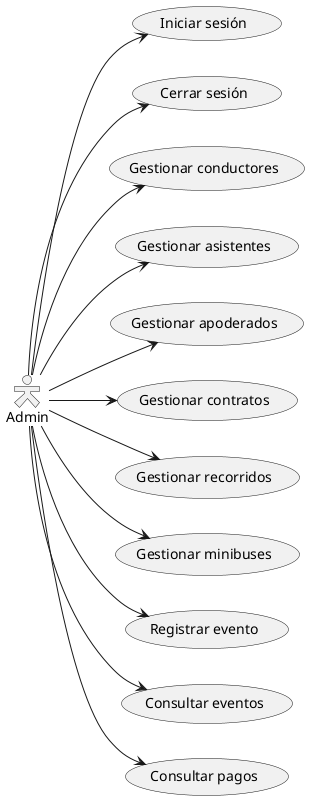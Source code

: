 @startuml
left to right direction
skinparam actorStyle Hollow


  Admin --> (Iniciar sesión)
  Admin --> (Cerrar sesión)
  
  Admin --> (Gestionar conductores)
  Admin --> (Gestionar asistentes)
  Admin --> (Gestionar apoderados)
  
  Admin --> (Gestionar contratos)
  Admin --> (Gestionar recorridos)
  Admin --> (Gestionar minibuses)
  
  Admin --> (Registrar evento)
  Admin --> (Consultar eventos)
  Admin --> (Consultar pagos)

@enduml